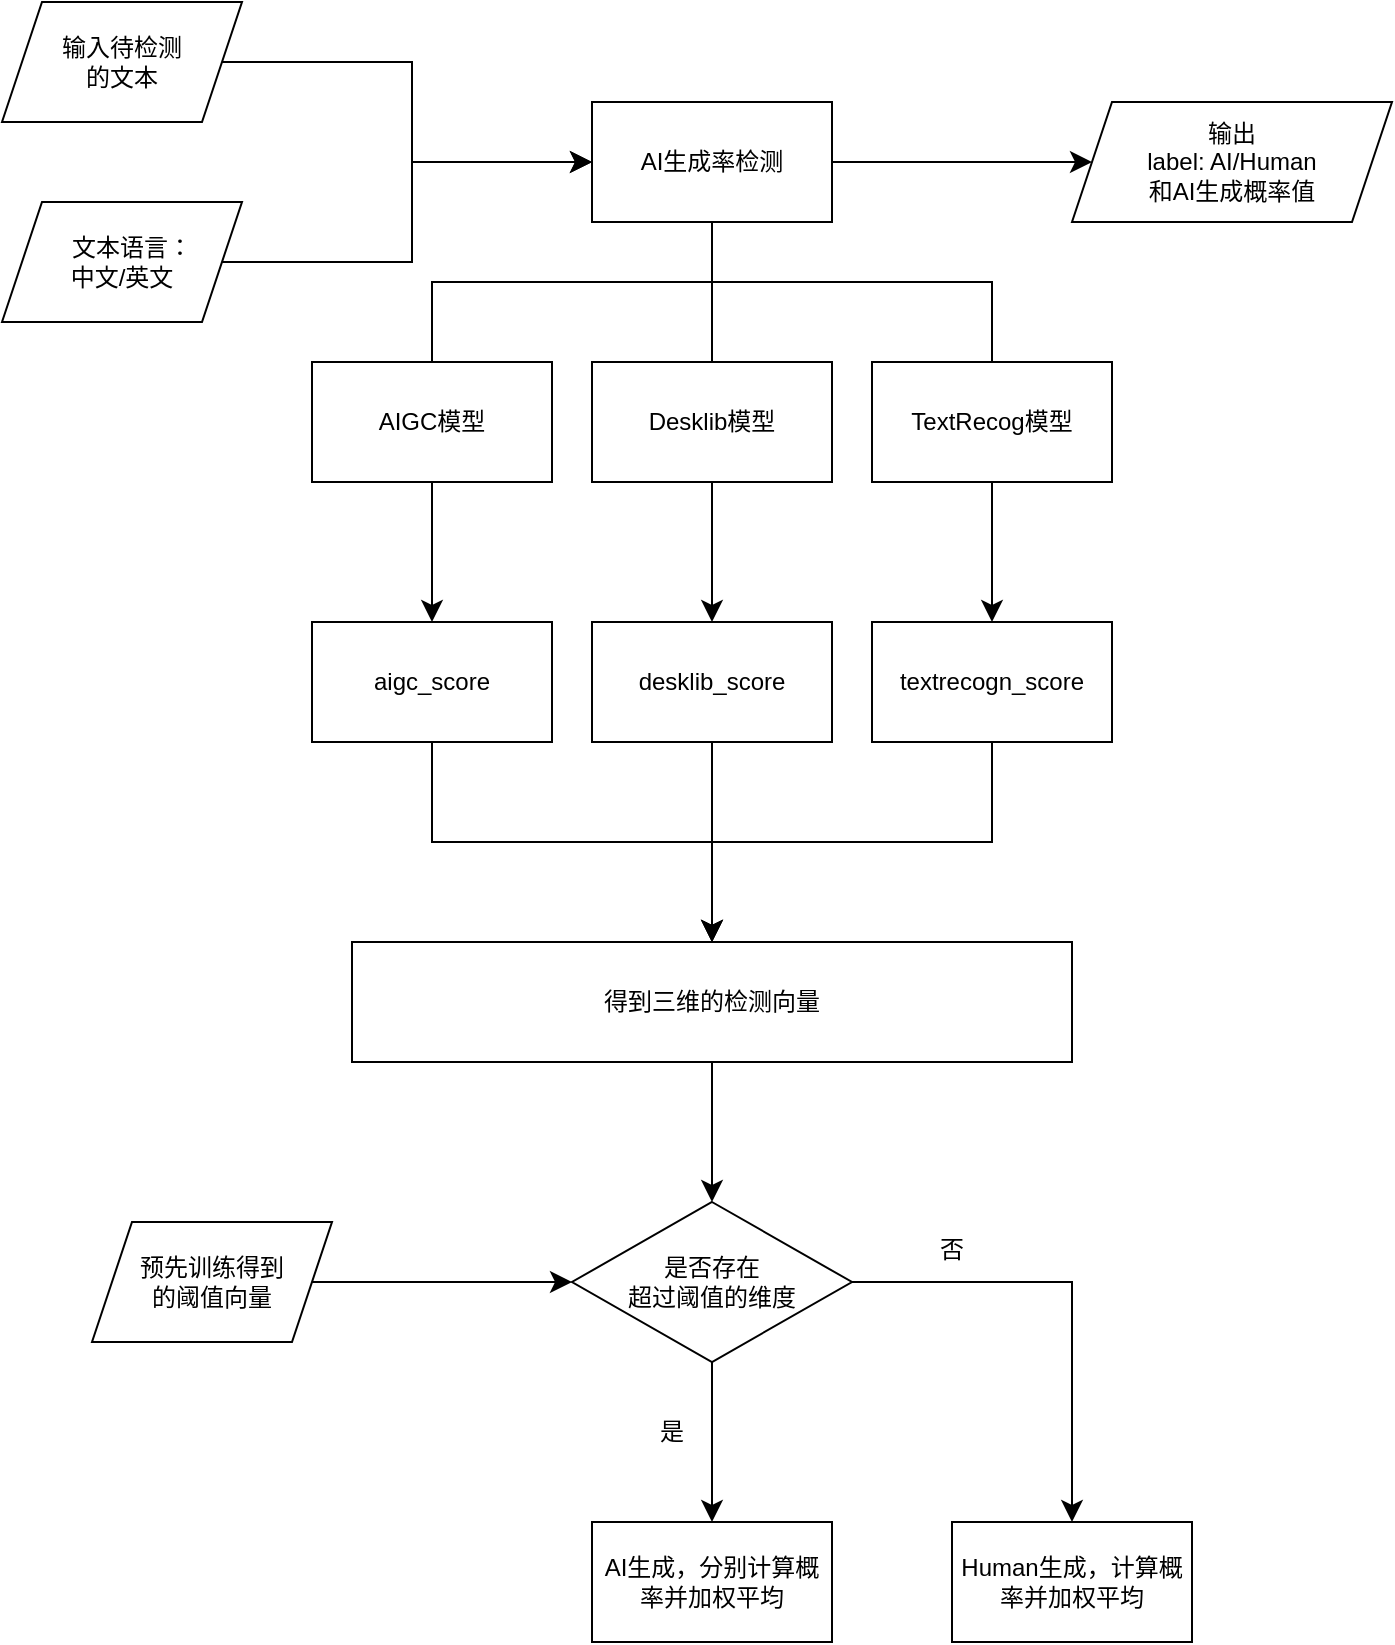 <mxfile version="26.2.8">
  <diagram id="C5RBs43oDa-KdzZeNtuy" name="Page-1">
    <mxGraphModel dx="676" dy="836" grid="1" gridSize="10" guides="1" tooltips="1" connect="1" arrows="1" fold="1" page="1" pageScale="1" pageWidth="827" pageHeight="1169" math="0" shadow="0">
      <root>
        <mxCell id="WIyWlLk6GJQsqaUBKTNV-0" />
        <mxCell id="WIyWlLk6GJQsqaUBKTNV-1" parent="WIyWlLk6GJQsqaUBKTNV-0" />
        <mxCell id="eP2JIxnxrdYGhj9Yvx8S-0" value="输入待检测&lt;div&gt;的文本&lt;/div&gt;" style="shape=parallelogram;perimeter=parallelogramPerimeter;whiteSpace=wrap;html=1;fixedSize=1;" vertex="1" parent="WIyWlLk6GJQsqaUBKTNV-1">
          <mxGeometry x="95" y="530" width="120" height="60" as="geometry" />
        </mxCell>
        <mxCell id="eP2JIxnxrdYGhj9Yvx8S-1" value="&amp;nbsp; &amp;nbsp;文本语言：&lt;div&gt;&lt;span style=&quot;background-color: transparent; color: light-dark(rgb(0, 0, 0), rgb(255, 255, 255));&quot;&gt;中文/英文&lt;/span&gt;&lt;/div&gt;" style="shape=parallelogram;perimeter=parallelogramPerimeter;whiteSpace=wrap;html=1;fixedSize=1;" vertex="1" parent="WIyWlLk6GJQsqaUBKTNV-1">
          <mxGeometry x="95" y="630" width="120" height="60" as="geometry" />
        </mxCell>
        <mxCell id="eP2JIxnxrdYGhj9Yvx8S-4" value="" style="edgeStyle=elbowEdgeStyle;elbow=horizontal;endArrow=classic;html=1;curved=0;rounded=0;endSize=8;startSize=8;fontSize=12;exitX=1;exitY=0.5;exitDx=0;exitDy=0;entryX=0;entryY=0.5;entryDx=0;entryDy=0;" edge="1" parent="WIyWlLk6GJQsqaUBKTNV-1" source="eP2JIxnxrdYGhj9Yvx8S-0" target="eP2JIxnxrdYGhj9Yvx8S-6">
          <mxGeometry width="50" height="50" relative="1" as="geometry">
            <mxPoint x="195" y="590" as="sourcePoint" />
            <mxPoint x="345" y="610" as="targetPoint" />
            <Array as="points">
              <mxPoint x="300" y="590" />
            </Array>
          </mxGeometry>
        </mxCell>
        <mxCell id="eP2JIxnxrdYGhj9Yvx8S-5" value="" style="edgeStyle=elbowEdgeStyle;elbow=horizontal;endArrow=classic;html=1;curved=0;rounded=0;endSize=8;startSize=8;fontSize=12;exitX=1;exitY=0.5;exitDx=0;exitDy=0;entryX=0;entryY=0.5;entryDx=0;entryDy=0;" edge="1" parent="WIyWlLk6GJQsqaUBKTNV-1" source="eP2JIxnxrdYGhj9Yvx8S-1" target="eP2JIxnxrdYGhj9Yvx8S-6">
          <mxGeometry width="50" height="50" relative="1" as="geometry">
            <mxPoint x="195" y="590" as="sourcePoint" />
            <mxPoint x="345" y="610" as="targetPoint" />
            <Array as="points">
              <mxPoint x="300" y="630" />
            </Array>
          </mxGeometry>
        </mxCell>
        <mxCell id="eP2JIxnxrdYGhj9Yvx8S-58" value="" style="edgeStyle=none;curved=1;rounded=0;orthogonalLoop=1;jettySize=auto;html=1;fontSize=12;startSize=8;endSize=8;" edge="1" parent="WIyWlLk6GJQsqaUBKTNV-1" source="eP2JIxnxrdYGhj9Yvx8S-6" target="eP2JIxnxrdYGhj9Yvx8S-57">
          <mxGeometry relative="1" as="geometry" />
        </mxCell>
        <mxCell id="eP2JIxnxrdYGhj9Yvx8S-6" value="AI生成率检测" style="rounded=0;whiteSpace=wrap;html=1;" vertex="1" parent="WIyWlLk6GJQsqaUBKTNV-1">
          <mxGeometry x="390" y="580" width="120" height="60" as="geometry" />
        </mxCell>
        <mxCell id="eP2JIxnxrdYGhj9Yvx8S-31" value="" style="edgeStyle=none;curved=1;rounded=0;orthogonalLoop=1;jettySize=auto;html=1;fontSize=12;startSize=8;endSize=8;" edge="1" parent="WIyWlLk6GJQsqaUBKTNV-1" source="eP2JIxnxrdYGhj9Yvx8S-7" target="eP2JIxnxrdYGhj9Yvx8S-30">
          <mxGeometry relative="1" as="geometry" />
        </mxCell>
        <mxCell id="eP2JIxnxrdYGhj9Yvx8S-7" value="AIGC模型" style="rounded=0;whiteSpace=wrap;html=1;" vertex="1" parent="WIyWlLk6GJQsqaUBKTNV-1">
          <mxGeometry x="250" y="710" width="120" height="60" as="geometry" />
        </mxCell>
        <mxCell id="eP2JIxnxrdYGhj9Yvx8S-33" value="" style="edgeStyle=none;curved=1;rounded=0;orthogonalLoop=1;jettySize=auto;html=1;fontSize=12;startSize=8;endSize=8;" edge="1" parent="WIyWlLk6GJQsqaUBKTNV-1" source="eP2JIxnxrdYGhj9Yvx8S-9" target="eP2JIxnxrdYGhj9Yvx8S-32">
          <mxGeometry relative="1" as="geometry" />
        </mxCell>
        <mxCell id="eP2JIxnxrdYGhj9Yvx8S-9" value="Desklib模型" style="rounded=0;whiteSpace=wrap;html=1;" vertex="1" parent="WIyWlLk6GJQsqaUBKTNV-1">
          <mxGeometry x="390" y="710" width="120" height="60" as="geometry" />
        </mxCell>
        <mxCell id="eP2JIxnxrdYGhj9Yvx8S-35" value="" style="edgeStyle=none;curved=1;rounded=0;orthogonalLoop=1;jettySize=auto;html=1;fontSize=12;startSize=8;endSize=8;" edge="1" parent="WIyWlLk6GJQsqaUBKTNV-1" source="eP2JIxnxrdYGhj9Yvx8S-10" target="eP2JIxnxrdYGhj9Yvx8S-34">
          <mxGeometry relative="1" as="geometry" />
        </mxCell>
        <mxCell id="eP2JIxnxrdYGhj9Yvx8S-10" value="TextRecog模型" style="rounded=0;whiteSpace=wrap;html=1;" vertex="1" parent="WIyWlLk6GJQsqaUBKTNV-1">
          <mxGeometry x="530" y="710" width="120" height="60" as="geometry" />
        </mxCell>
        <mxCell id="eP2JIxnxrdYGhj9Yvx8S-16" value="" style="endArrow=none;html=1;rounded=0;fontSize=12;startSize=8;endSize=8;curved=1;entryX=0.5;entryY=1;entryDx=0;entryDy=0;exitX=0.5;exitY=0;exitDx=0;exitDy=0;" edge="1" parent="WIyWlLk6GJQsqaUBKTNV-1" source="eP2JIxnxrdYGhj9Yvx8S-9" target="eP2JIxnxrdYGhj9Yvx8S-6">
          <mxGeometry width="50" height="50" relative="1" as="geometry">
            <mxPoint x="450" y="690" as="sourcePoint" />
            <mxPoint x="500" y="640" as="targetPoint" />
          </mxGeometry>
        </mxCell>
        <mxCell id="eP2JIxnxrdYGhj9Yvx8S-22" value="" style="shape=partialRectangle;whiteSpace=wrap;html=1;bottom=1;right=1;left=1;top=0;fillColor=none;routingCenterX=-0.5;rotation=-180;" vertex="1" parent="WIyWlLk6GJQsqaUBKTNV-1">
          <mxGeometry x="310" y="670" width="280" height="40" as="geometry" />
        </mxCell>
        <mxCell id="eP2JIxnxrdYGhj9Yvx8S-30" value="aigc_score" style="whiteSpace=wrap;html=1;rounded=0;" vertex="1" parent="WIyWlLk6GJQsqaUBKTNV-1">
          <mxGeometry x="250" y="840" width="120" height="60" as="geometry" />
        </mxCell>
        <mxCell id="eP2JIxnxrdYGhj9Yvx8S-39" value="" style="edgeStyle=none;curved=1;rounded=0;orthogonalLoop=1;jettySize=auto;html=1;fontSize=12;startSize=8;endSize=8;" edge="1" parent="WIyWlLk6GJQsqaUBKTNV-1" source="eP2JIxnxrdYGhj9Yvx8S-32" target="eP2JIxnxrdYGhj9Yvx8S-38">
          <mxGeometry relative="1" as="geometry" />
        </mxCell>
        <mxCell id="eP2JIxnxrdYGhj9Yvx8S-32" value="desklib_score" style="whiteSpace=wrap;html=1;rounded=0;" vertex="1" parent="WIyWlLk6GJQsqaUBKTNV-1">
          <mxGeometry x="390" y="840" width="120" height="60" as="geometry" />
        </mxCell>
        <mxCell id="eP2JIxnxrdYGhj9Yvx8S-34" value="textrecogn_score" style="whiteSpace=wrap;html=1;rounded=0;" vertex="1" parent="WIyWlLk6GJQsqaUBKTNV-1">
          <mxGeometry x="530" y="840" width="120" height="60" as="geometry" />
        </mxCell>
        <mxCell id="eP2JIxnxrdYGhj9Yvx8S-44" value="" style="edgeStyle=none;curved=1;rounded=0;orthogonalLoop=1;jettySize=auto;html=1;fontSize=12;startSize=8;endSize=8;" edge="1" parent="WIyWlLk6GJQsqaUBKTNV-1" source="eP2JIxnxrdYGhj9Yvx8S-38" target="eP2JIxnxrdYGhj9Yvx8S-43">
          <mxGeometry relative="1" as="geometry" />
        </mxCell>
        <mxCell id="eP2JIxnxrdYGhj9Yvx8S-38" value="得到三维的检测向量" style="whiteSpace=wrap;html=1;rounded=0;" vertex="1" parent="WIyWlLk6GJQsqaUBKTNV-1">
          <mxGeometry x="270" y="1000" width="360" height="60" as="geometry" />
        </mxCell>
        <mxCell id="eP2JIxnxrdYGhj9Yvx8S-41" value="" style="edgeStyle=elbowEdgeStyle;elbow=vertical;endArrow=classic;html=1;curved=0;rounded=0;endSize=8;startSize=8;fontSize=12;exitX=0.5;exitY=1;exitDx=0;exitDy=0;entryX=0.5;entryY=0;entryDx=0;entryDy=0;" edge="1" parent="WIyWlLk6GJQsqaUBKTNV-1" source="eP2JIxnxrdYGhj9Yvx8S-30" target="eP2JIxnxrdYGhj9Yvx8S-38">
          <mxGeometry width="50" height="50" relative="1" as="geometry">
            <mxPoint x="530" y="1000" as="sourcePoint" />
            <mxPoint x="580" y="950" as="targetPoint" />
          </mxGeometry>
        </mxCell>
        <mxCell id="eP2JIxnxrdYGhj9Yvx8S-42" value="" style="edgeStyle=elbowEdgeStyle;elbow=vertical;endArrow=classic;html=1;curved=0;rounded=0;endSize=8;startSize=8;fontSize=12;exitX=0.5;exitY=1;exitDx=0;exitDy=0;entryX=0.5;entryY=0;entryDx=0;entryDy=0;" edge="1" parent="WIyWlLk6GJQsqaUBKTNV-1" source="eP2JIxnxrdYGhj9Yvx8S-34" target="eP2JIxnxrdYGhj9Yvx8S-38">
          <mxGeometry width="50" height="50" relative="1" as="geometry">
            <mxPoint x="530" y="1000" as="sourcePoint" />
            <mxPoint x="450" y="1020" as="targetPoint" />
          </mxGeometry>
        </mxCell>
        <mxCell id="eP2JIxnxrdYGhj9Yvx8S-46" value="" style="edgeStyle=none;curved=1;rounded=0;orthogonalLoop=1;jettySize=auto;html=1;fontSize=12;startSize=8;endSize=8;" edge="1" parent="WIyWlLk6GJQsqaUBKTNV-1" source="eP2JIxnxrdYGhj9Yvx8S-43" target="eP2JIxnxrdYGhj9Yvx8S-45">
          <mxGeometry relative="1" as="geometry" />
        </mxCell>
        <mxCell id="eP2JIxnxrdYGhj9Yvx8S-43" value="是否存在&lt;div&gt;超过阈值的维度&lt;/div&gt;" style="rhombus;whiteSpace=wrap;html=1;rounded=0;" vertex="1" parent="WIyWlLk6GJQsqaUBKTNV-1">
          <mxGeometry x="380" y="1130" width="140" height="80" as="geometry" />
        </mxCell>
        <mxCell id="eP2JIxnxrdYGhj9Yvx8S-45" value="AI生成，分别计算概率并加权平均" style="whiteSpace=wrap;html=1;rounded=0;" vertex="1" parent="WIyWlLk6GJQsqaUBKTNV-1">
          <mxGeometry x="390" y="1290" width="120" height="60" as="geometry" />
        </mxCell>
        <mxCell id="eP2JIxnxrdYGhj9Yvx8S-47" value="是" style="text;html=1;align=center;verticalAlign=middle;whiteSpace=wrap;rounded=0;" vertex="1" parent="WIyWlLk6GJQsqaUBKTNV-1">
          <mxGeometry x="400" y="1230" width="60" height="30" as="geometry" />
        </mxCell>
        <mxCell id="eP2JIxnxrdYGhj9Yvx8S-49" value="" style="edgeStyle=none;curved=1;rounded=0;orthogonalLoop=1;jettySize=auto;html=1;fontSize=12;startSize=8;endSize=8;" edge="1" parent="WIyWlLk6GJQsqaUBKTNV-1" source="eP2JIxnxrdYGhj9Yvx8S-48" target="eP2JIxnxrdYGhj9Yvx8S-43">
          <mxGeometry relative="1" as="geometry" />
        </mxCell>
        <mxCell id="eP2JIxnxrdYGhj9Yvx8S-48" value="预先训练得到&lt;div&gt;的阈值向量&lt;/div&gt;" style="shape=parallelogram;perimeter=parallelogramPerimeter;whiteSpace=wrap;html=1;fixedSize=1;" vertex="1" parent="WIyWlLk6GJQsqaUBKTNV-1">
          <mxGeometry x="140" y="1140" width="120" height="60" as="geometry" />
        </mxCell>
        <mxCell id="eP2JIxnxrdYGhj9Yvx8S-52" value="否" style="text;html=1;align=center;verticalAlign=middle;whiteSpace=wrap;rounded=0;" vertex="1" parent="WIyWlLk6GJQsqaUBKTNV-1">
          <mxGeometry x="540" y="1139" width="60" height="30" as="geometry" />
        </mxCell>
        <mxCell id="eP2JIxnxrdYGhj9Yvx8S-53" value="" style="edgeStyle=segmentEdgeStyle;endArrow=classic;html=1;curved=0;rounded=0;endSize=8;startSize=8;fontSize=12;exitX=1;exitY=0.5;exitDx=0;exitDy=0;" edge="1" parent="WIyWlLk6GJQsqaUBKTNV-1" source="eP2JIxnxrdYGhj9Yvx8S-43">
          <mxGeometry width="50" height="50" relative="1" as="geometry">
            <mxPoint x="400" y="1180" as="sourcePoint" />
            <mxPoint x="630" y="1290" as="targetPoint" />
          </mxGeometry>
        </mxCell>
        <mxCell id="eP2JIxnxrdYGhj9Yvx8S-54" value="Human生成，计算概率并加权平均" style="rounded=0;whiteSpace=wrap;html=1;" vertex="1" parent="WIyWlLk6GJQsqaUBKTNV-1">
          <mxGeometry x="570" y="1290" width="120" height="60" as="geometry" />
        </mxCell>
        <mxCell id="eP2JIxnxrdYGhj9Yvx8S-57" value="输出&lt;div&gt;label: AI/Human&lt;div&gt;和AI生成概率值&lt;/div&gt;&lt;/div&gt;" style="shape=parallelogram;perimeter=parallelogramPerimeter;whiteSpace=wrap;html=1;fixedSize=1;rounded=0;" vertex="1" parent="WIyWlLk6GJQsqaUBKTNV-1">
          <mxGeometry x="630" y="580" width="160" height="60" as="geometry" />
        </mxCell>
      </root>
    </mxGraphModel>
  </diagram>
</mxfile>
